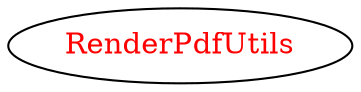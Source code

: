 digraph dependencyGraph {
 concentrate=true;
 ranksep="2.0";
 rankdir="LR"; 
 splines="ortho";
"RenderPdfUtils" [fontcolor="red"];
}